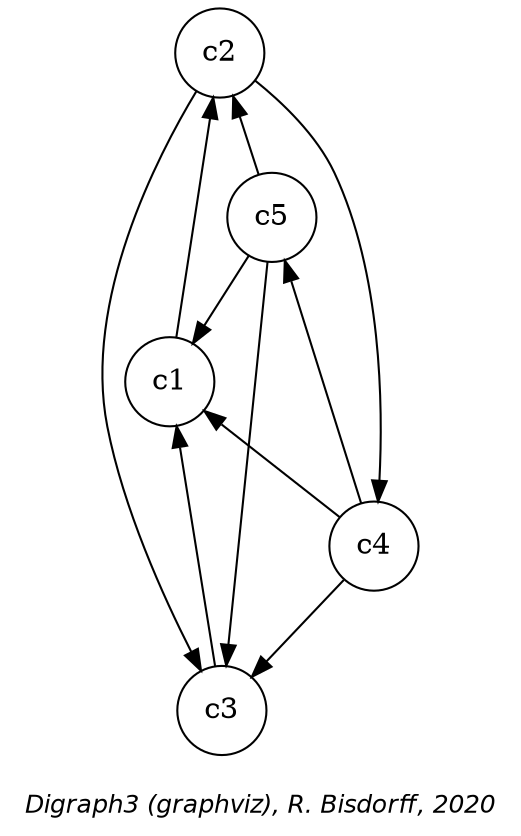 digraph G {
graph [ fontname = "Helvetica-Oblique",
 fontsize = 12,
 label = "\nDigraph3 (graphviz), R. Bisdorff, 2020", size="7,7"];
n1 [shape = "circle", label = "c2"];
n2 [shape = "circle", label = "c5"];
n3 [shape = "circle", label = "c1"];
n4 [shape = "circle", label = "c4"];
n5 [shape = "circle", label = "c3"];
n1-> n2 [dir=back, color=black] ;
n1-> n3 [dir=back, color=black] ;
n1-> n4 [dir=forward, color=black] ;
n1-> n5 [dir=forward, color=black] ;
n2-> n3 [dir=forward, color=black] ;
n2-> n4 [dir=back, color=black] ;
n2-> n5 [dir=forward, color=black] ;
n3-> n4 [dir=back, color=black] ;
n3-> n5 [dir=back, color=black] ;
n4-> n5 [dir=forward, color=black] ;
}
